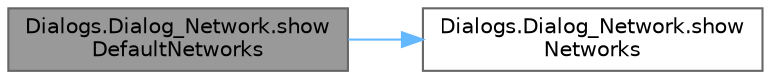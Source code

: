 digraph "Dialogs.Dialog_Network.showDefaultNetworks"
{
 // LATEX_PDF_SIZE
  bgcolor="transparent";
  edge [fontname=Helvetica,fontsize=10,labelfontname=Helvetica,labelfontsize=10];
  node [fontname=Helvetica,fontsize=10,shape=box,height=0.2,width=0.4];
  rankdir="LR";
  Node1 [id="Node000001",label="Dialogs.Dialog_Network.show\lDefaultNetworks",height=0.2,width=0.4,color="gray40", fillcolor="grey60", style="filled", fontcolor="black",tooltip=" "];
  Node1 -> Node2 [id="edge1_Node000001_Node000002",color="steelblue1",style="solid",tooltip=" "];
  Node2 [id="Node000002",label="Dialogs.Dialog_Network.show\lNetworks",height=0.2,width=0.4,color="grey40", fillcolor="white", style="filled",URL="$class_dialogs_1_1_dialog___network.html#a8b31a134ada8458b06ffd286e5f17977",tooltip=" "];
}
